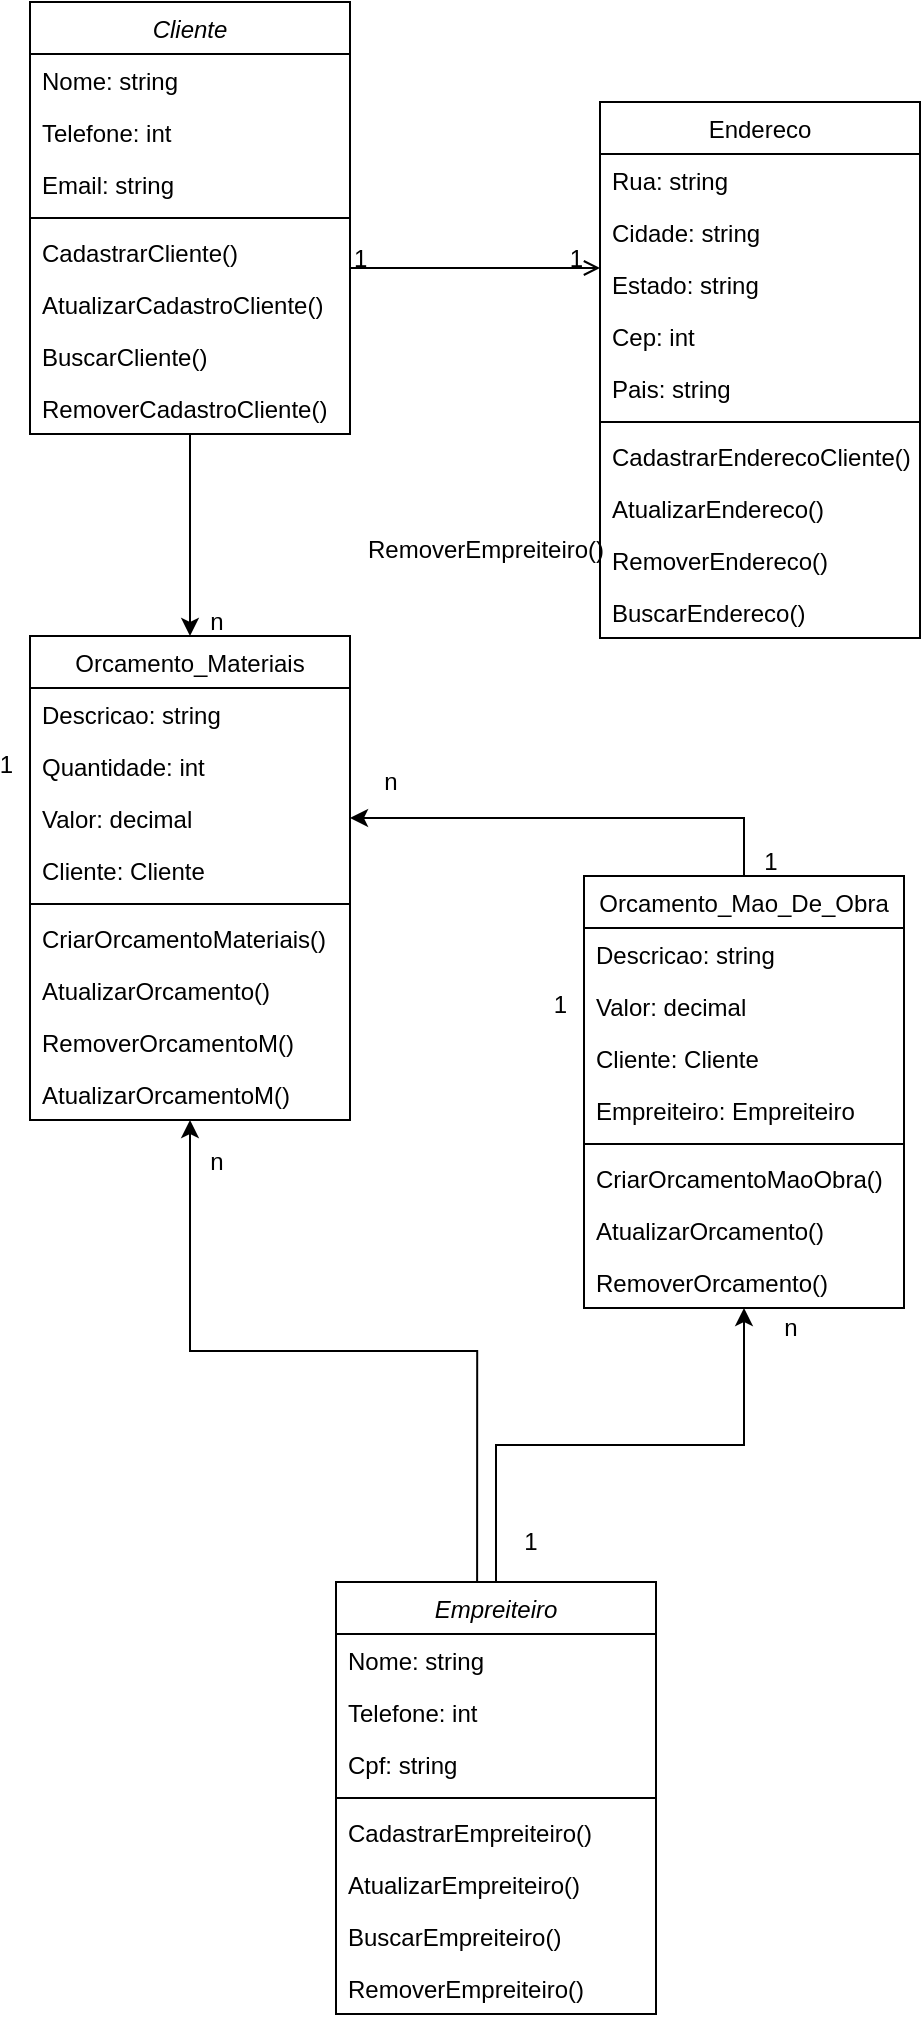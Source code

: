 <mxfile version="13.7.8" type="device"><diagram id="C5RBs43oDa-KdzZeNtuy" name="Page-1"><mxGraphModel dx="460" dy="794" grid="1" gridSize="10" guides="1" tooltips="1" connect="1" arrows="1" fold="1" page="1" pageScale="1" pageWidth="827" pageHeight="1169" math="0" shadow="0"><root><mxCell id="WIyWlLk6GJQsqaUBKTNV-0"/><mxCell id="WIyWlLk6GJQsqaUBKTNV-1" parent="WIyWlLk6GJQsqaUBKTNV-0"/><mxCell id="zkfFHV4jXpPFQw0GAbJ--26" value="" style="endArrow=open;shadow=0;strokeWidth=1;rounded=0;endFill=1;edgeStyle=elbowEdgeStyle;elbow=vertical;" parent="WIyWlLk6GJQsqaUBKTNV-1" source="zkfFHV4jXpPFQw0GAbJ--0" target="zkfFHV4jXpPFQw0GAbJ--17" edge="1"><mxGeometry x="0.5" y="41" relative="1" as="geometry"><mxPoint x="367" y="122" as="sourcePoint"/><mxPoint x="527" y="122" as="targetPoint"/><mxPoint x="-40" y="32" as="offset"/></mxGeometry></mxCell><mxCell id="zkfFHV4jXpPFQw0GAbJ--27" value="1" style="resizable=0;align=left;verticalAlign=bottom;labelBackgroundColor=none;fontSize=12;" parent="zkfFHV4jXpPFQw0GAbJ--26" connectable="0" vertex="1"><mxGeometry x="-1" relative="1" as="geometry"><mxPoint y="4" as="offset"/></mxGeometry></mxCell><mxCell id="zkfFHV4jXpPFQw0GAbJ--28" value="1" style="resizable=0;align=right;verticalAlign=bottom;labelBackgroundColor=none;fontSize=12;" parent="zkfFHV4jXpPFQw0GAbJ--26" connectable="0" vertex="1"><mxGeometry x="1" relative="1" as="geometry"><mxPoint x="-7" y="4" as="offset"/></mxGeometry></mxCell><mxCell id="CDq93cAYb8npn3De2fDW-21" value="1" style="resizable=0;align=right;verticalAlign=bottom;labelBackgroundColor=none;fontSize=12;" parent="WIyWlLk6GJQsqaUBKTNV-1" connectable="0" vertex="1"><mxGeometry x="200" y="440" as="geometry"/></mxCell><mxCell id="CDq93cAYb8npn3De2fDW-33" style="edgeStyle=orthogonalEdgeStyle;rounded=0;orthogonalLoop=1;jettySize=auto;html=1;entryX=0.5;entryY=0;entryDx=0;entryDy=0;" parent="WIyWlLk6GJQsqaUBKTNV-1" source="zkfFHV4jXpPFQw0GAbJ--0" target="CDq93cAYb8npn3De2fDW-22" edge="1"><mxGeometry relative="1" as="geometry"/></mxCell><mxCell id="CDq93cAYb8npn3De2fDW-35" value="n" style="text;html=1;align=center;verticalAlign=middle;resizable=0;points=[];autosize=1;" parent="WIyWlLk6GJQsqaUBKTNV-1" vertex="1"><mxGeometry x="290" y="350" width="20" height="20" as="geometry"/></mxCell><mxCell id="CDq93cAYb8npn3De2fDW-36" value="1" style="resizable=0;align=right;verticalAlign=bottom;labelBackgroundColor=none;fontSize=12;" parent="WIyWlLk6GJQsqaUBKTNV-1" connectable="0" vertex="1"><mxGeometry x="477" y="560" as="geometry"/></mxCell><mxCell id="CDq93cAYb8npn3De2fDW-37" value="1" style="text;html=1;align=center;verticalAlign=middle;resizable=0;points=[];autosize=1;" parent="WIyWlLk6GJQsqaUBKTNV-1" vertex="1"><mxGeometry x="567" y="470" width="20" height="20" as="geometry"/></mxCell><mxCell id="CDq93cAYb8npn3De2fDW-52" style="edgeStyle=orthogonalEdgeStyle;rounded=0;orthogonalLoop=1;jettySize=auto;html=1;entryX=1;entryY=0.5;entryDx=0;entryDy=0;" parent="WIyWlLk6GJQsqaUBKTNV-1" source="CDq93cAYb8npn3De2fDW-38" target="CDq93cAYb8npn3De2fDW-24" edge="1"><mxGeometry relative="1" as="geometry"/></mxCell><mxCell id="CDq93cAYb8npn3De2fDW-50" style="edgeStyle=orthogonalEdgeStyle;rounded=0;orthogonalLoop=1;jettySize=auto;html=1;entryX=0.5;entryY=1;entryDx=0;entryDy=0;" parent="WIyWlLk6GJQsqaUBKTNV-1" source="CDq93cAYb8npn3De2fDW-14" target="CDq93cAYb8npn3De2fDW-38" edge="1"><mxGeometry relative="1" as="geometry"><mxPoint x="437.059" y="780" as="sourcePoint"/></mxGeometry></mxCell><mxCell id="CDq93cAYb8npn3De2fDW-55" style="edgeStyle=orthogonalEdgeStyle;rounded=0;orthogonalLoop=1;jettySize=auto;html=1;entryX=0.5;entryY=1;entryDx=0;entryDy=0;exitX=0.441;exitY=0.005;exitDx=0;exitDy=0;exitPerimeter=0;" parent="WIyWlLk6GJQsqaUBKTNV-1" source="CDq93cAYb8npn3De2fDW-14" target="CDq93cAYb8npn3De2fDW-22" edge="1"><mxGeometry relative="1" as="geometry"><mxPoint x="437.059" y="780" as="sourcePoint"/></mxGeometry></mxCell><mxCell id="zkfFHV4jXpPFQw0GAbJ--0" value="Cliente" style="swimlane;fontStyle=2;align=center;verticalAlign=top;childLayout=stackLayout;horizontal=1;startSize=26;horizontalStack=0;resizeParent=1;resizeLast=0;collapsible=1;marginBottom=0;rounded=0;shadow=0;strokeWidth=1;" parent="WIyWlLk6GJQsqaUBKTNV-1" vertex="1"><mxGeometry x="207" y="50" width="160" height="216" as="geometry"><mxRectangle x="230" y="140" width="160" height="26" as="alternateBounds"/></mxGeometry></mxCell><mxCell id="zkfFHV4jXpPFQw0GAbJ--1" value="Nome: string" style="text;align=left;verticalAlign=top;spacingLeft=4;spacingRight=4;overflow=hidden;rotatable=0;points=[[0,0.5],[1,0.5]];portConstraint=eastwest;" parent="zkfFHV4jXpPFQw0GAbJ--0" vertex="1"><mxGeometry y="26" width="160" height="26" as="geometry"/></mxCell><mxCell id="zkfFHV4jXpPFQw0GAbJ--2" value="Telefone: int" style="text;align=left;verticalAlign=top;spacingLeft=4;spacingRight=4;overflow=hidden;rotatable=0;points=[[0,0.5],[1,0.5]];portConstraint=eastwest;rounded=0;shadow=0;html=0;" parent="zkfFHV4jXpPFQw0GAbJ--0" vertex="1"><mxGeometry y="52" width="160" height="26" as="geometry"/></mxCell><mxCell id="zkfFHV4jXpPFQw0GAbJ--3" value="Email: string" style="text;align=left;verticalAlign=top;spacingLeft=4;spacingRight=4;overflow=hidden;rotatable=0;points=[[0,0.5],[1,0.5]];portConstraint=eastwest;rounded=0;shadow=0;html=0;" parent="zkfFHV4jXpPFQw0GAbJ--0" vertex="1"><mxGeometry y="78" width="160" height="26" as="geometry"/></mxCell><mxCell id="zkfFHV4jXpPFQw0GAbJ--4" value="" style="line;html=1;strokeWidth=1;align=left;verticalAlign=middle;spacingTop=-1;spacingLeft=3;spacingRight=3;rotatable=0;labelPosition=right;points=[];portConstraint=eastwest;" parent="zkfFHV4jXpPFQw0GAbJ--0" vertex="1"><mxGeometry y="104" width="160" height="8" as="geometry"/></mxCell><mxCell id="CDq93cAYb8npn3De2fDW-58" value="CadastrarCliente()&#10;" style="text;align=left;verticalAlign=top;spacingLeft=4;spacingRight=4;overflow=hidden;rotatable=0;points=[[0,0.5],[1,0.5]];portConstraint=eastwest;" parent="zkfFHV4jXpPFQw0GAbJ--0" vertex="1"><mxGeometry y="112" width="160" height="26" as="geometry"/></mxCell><mxCell id="CDq93cAYb8npn3De2fDW-59" value="AtualizarCadastroCliente()&#10;" style="text;align=left;verticalAlign=top;spacingLeft=4;spacingRight=4;overflow=hidden;rotatable=0;points=[[0,0.5],[1,0.5]];portConstraint=eastwest;" parent="zkfFHV4jXpPFQw0GAbJ--0" vertex="1"><mxGeometry y="138" width="160" height="26" as="geometry"/></mxCell><mxCell id="zkfFHV4jXpPFQw0GAbJ--5" value="BuscarCliente()&#10;" style="text;align=left;verticalAlign=top;spacingLeft=4;spacingRight=4;overflow=hidden;rotatable=0;points=[[0,0.5],[1,0.5]];portConstraint=eastwest;" parent="zkfFHV4jXpPFQw0GAbJ--0" vertex="1"><mxGeometry y="164" width="160" height="26" as="geometry"/></mxCell><mxCell id="CDq93cAYb8npn3De2fDW-61" value="RemoverCadastroCliente()&#10;" style="text;align=left;verticalAlign=top;spacingLeft=4;spacingRight=4;overflow=hidden;rotatable=0;points=[[0,0.5],[1,0.5]];portConstraint=eastwest;" parent="zkfFHV4jXpPFQw0GAbJ--0" vertex="1"><mxGeometry y="190" width="160" height="26" as="geometry"/></mxCell><mxCell id="CDq93cAYb8npn3De2fDW-22" value="Orcamento_Materiais" style="swimlane;fontStyle=0;align=center;verticalAlign=top;childLayout=stackLayout;horizontal=1;startSize=26;horizontalStack=0;resizeParent=1;resizeLast=0;collapsible=1;marginBottom=0;rounded=0;shadow=0;strokeWidth=1;" parent="WIyWlLk6GJQsqaUBKTNV-1" vertex="1"><mxGeometry x="207" y="367" width="160" height="242" as="geometry"><mxRectangle x="550" y="140" width="160" height="26" as="alternateBounds"/></mxGeometry></mxCell><mxCell id="CDq93cAYb8npn3De2fDW-23" value="Descricao: string" style="text;align=left;verticalAlign=top;spacingLeft=4;spacingRight=4;overflow=hidden;rotatable=0;points=[[0,0.5],[1,0.5]];portConstraint=eastwest;" parent="CDq93cAYb8npn3De2fDW-22" vertex="1"><mxGeometry y="26" width="160" height="26" as="geometry"/></mxCell><mxCell id="CDq93cAYb8npn3De2fDW-25" value="Quantidade: int" style="text;align=left;verticalAlign=top;spacingLeft=4;spacingRight=4;overflow=hidden;rotatable=0;points=[[0,0.5],[1,0.5]];portConstraint=eastwest;rounded=0;shadow=0;html=0;" parent="CDq93cAYb8npn3De2fDW-22" vertex="1"><mxGeometry y="52" width="160" height="26" as="geometry"/></mxCell><mxCell id="CDq93cAYb8npn3De2fDW-24" value="Valor: decimal" style="text;align=left;verticalAlign=top;spacingLeft=4;spacingRight=4;overflow=hidden;rotatable=0;points=[[0,0.5],[1,0.5]];portConstraint=eastwest;rounded=0;shadow=0;html=0;" parent="CDq93cAYb8npn3De2fDW-22" vertex="1"><mxGeometry y="78" width="160" height="26" as="geometry"/></mxCell><mxCell id="CDq93cAYb8npn3De2fDW-57" value="Cliente: Cliente" style="text;align=left;verticalAlign=top;spacingLeft=4;spacingRight=4;overflow=hidden;rotatable=0;points=[[0,0.5],[1,0.5]];portConstraint=eastwest;rounded=0;shadow=0;html=0;" parent="CDq93cAYb8npn3De2fDW-22" vertex="1"><mxGeometry y="104" width="160" height="26" as="geometry"/></mxCell><mxCell id="CDq93cAYb8npn3De2fDW-28" value="" style="line;html=1;strokeWidth=1;align=left;verticalAlign=middle;spacingTop=-1;spacingLeft=3;spacingRight=3;rotatable=0;labelPosition=right;points=[];portConstraint=eastwest;" parent="CDq93cAYb8npn3De2fDW-22" vertex="1"><mxGeometry y="130" width="160" height="8" as="geometry"/></mxCell><mxCell id="CDq93cAYb8npn3De2fDW-29" value="CriarOrcamentoMateriais()" style="text;align=left;verticalAlign=top;spacingLeft=4;spacingRight=4;overflow=hidden;rotatable=0;points=[[0,0.5],[1,0.5]];portConstraint=eastwest;" parent="CDq93cAYb8npn3De2fDW-22" vertex="1"><mxGeometry y="138" width="160" height="26" as="geometry"/></mxCell><mxCell id="CDq93cAYb8npn3De2fDW-64" value="AtualizarOrcamento()" style="text;align=left;verticalAlign=top;spacingLeft=4;spacingRight=4;overflow=hidden;rotatable=0;points=[[0,0.5],[1,0.5]];portConstraint=eastwest;" parent="CDq93cAYb8npn3De2fDW-22" vertex="1"><mxGeometry y="164" width="160" height="26" as="geometry"/></mxCell><mxCell id="CDq93cAYb8npn3De2fDW-65" value="RemoverOrcamentoM()" style="text;align=left;verticalAlign=top;spacingLeft=4;spacingRight=4;overflow=hidden;rotatable=0;points=[[0,0.5],[1,0.5]];portConstraint=eastwest;" parent="CDq93cAYb8npn3De2fDW-22" vertex="1"><mxGeometry y="190" width="160" height="26" as="geometry"/></mxCell><mxCell id="CDq93cAYb8npn3De2fDW-30" value="AtualizarOrcamentoM()" style="text;align=left;verticalAlign=top;spacingLeft=4;spacingRight=4;overflow=hidden;rotatable=0;points=[[0,0.5],[1,0.5]];portConstraint=eastwest;" parent="CDq93cAYb8npn3De2fDW-22" vertex="1"><mxGeometry y="216" width="160" height="26" as="geometry"/></mxCell><mxCell id="CDq93cAYb8npn3De2fDW-38" value="Orcamento_Mao_De_Obra" style="swimlane;fontStyle=0;align=center;verticalAlign=top;childLayout=stackLayout;horizontal=1;startSize=26;horizontalStack=0;resizeParent=1;resizeLast=0;collapsible=1;marginBottom=0;rounded=0;shadow=0;strokeWidth=1;" parent="WIyWlLk6GJQsqaUBKTNV-1" vertex="1"><mxGeometry x="484" y="487" width="160" height="216" as="geometry"><mxRectangle x="550" y="140" width="160" height="26" as="alternateBounds"/></mxGeometry></mxCell><mxCell id="CDq93cAYb8npn3De2fDW-39" value="Descricao: string" style="text;align=left;verticalAlign=top;spacingLeft=4;spacingRight=4;overflow=hidden;rotatable=0;points=[[0,0.5],[1,0.5]];portConstraint=eastwest;" parent="CDq93cAYb8npn3De2fDW-38" vertex="1"><mxGeometry y="26" width="160" height="26" as="geometry"/></mxCell><mxCell id="CDq93cAYb8npn3De2fDW-41" value="Valor: decimal" style="text;align=left;verticalAlign=top;spacingLeft=4;spacingRight=4;overflow=hidden;rotatable=0;points=[[0,0.5],[1,0.5]];portConstraint=eastwest;rounded=0;shadow=0;html=0;" parent="CDq93cAYb8npn3De2fDW-38" vertex="1"><mxGeometry y="52" width="160" height="26" as="geometry"/></mxCell><mxCell id="CDq93cAYb8npn3De2fDW-42" value="Cliente: Cliente" style="text;align=left;verticalAlign=top;spacingLeft=4;spacingRight=4;overflow=hidden;rotatable=0;points=[[0,0.5],[1,0.5]];portConstraint=eastwest;rounded=0;shadow=0;html=0;" parent="CDq93cAYb8npn3De2fDW-38" vertex="1"><mxGeometry y="78" width="160" height="26" as="geometry"/></mxCell><mxCell id="CDq93cAYb8npn3De2fDW-26" value="Empreiteiro: Empreiteiro" style="text;align=left;verticalAlign=top;spacingLeft=4;spacingRight=4;overflow=hidden;rotatable=0;points=[[0,0.5],[1,0.5]];portConstraint=eastwest;rounded=0;shadow=0;html=0;" parent="CDq93cAYb8npn3De2fDW-38" vertex="1"><mxGeometry y="104" width="160" height="26" as="geometry"/></mxCell><mxCell id="CDq93cAYb8npn3De2fDW-43" value="" style="line;html=1;strokeWidth=1;align=left;verticalAlign=middle;spacingTop=-1;spacingLeft=3;spacingRight=3;rotatable=0;labelPosition=right;points=[];portConstraint=eastwest;" parent="CDq93cAYb8npn3De2fDW-38" vertex="1"><mxGeometry y="130" width="160" height="8" as="geometry"/></mxCell><mxCell id="CDq93cAYb8npn3De2fDW-44" value="CriarOrcamentoMaoObra()" style="text;align=left;verticalAlign=top;spacingLeft=4;spacingRight=4;overflow=hidden;rotatable=0;points=[[0,0.5],[1,0.5]];portConstraint=eastwest;" parent="CDq93cAYb8npn3De2fDW-38" vertex="1"><mxGeometry y="138" width="160" height="26" as="geometry"/></mxCell><mxCell id="CDq93cAYb8npn3De2fDW-70" value="AtualizarOrcamento()" style="text;align=left;verticalAlign=top;spacingLeft=4;spacingRight=4;overflow=hidden;rotatable=0;points=[[0,0.5],[1,0.5]];portConstraint=eastwest;" parent="CDq93cAYb8npn3De2fDW-38" vertex="1"><mxGeometry y="164" width="160" height="26" as="geometry"/></mxCell><mxCell id="CDq93cAYb8npn3De2fDW-45" value="RemoverOrcamento()" style="text;align=left;verticalAlign=top;spacingLeft=4;spacingRight=4;overflow=hidden;rotatable=0;points=[[0,0.5],[1,0.5]];portConstraint=eastwest;" parent="CDq93cAYb8npn3De2fDW-38" vertex="1"><mxGeometry y="190" width="160" height="26" as="geometry"/></mxCell><mxCell id="zkfFHV4jXpPFQw0GAbJ--17" value="Endereco" style="swimlane;fontStyle=0;align=center;verticalAlign=top;childLayout=stackLayout;horizontal=1;startSize=26;horizontalStack=0;resizeParent=1;resizeLast=0;collapsible=1;marginBottom=0;rounded=0;shadow=0;strokeWidth=1;" parent="WIyWlLk6GJQsqaUBKTNV-1" vertex="1"><mxGeometry x="492" y="100" width="160" height="268" as="geometry"><mxRectangle x="550" y="140" width="160" height="26" as="alternateBounds"/></mxGeometry></mxCell><mxCell id="zkfFHV4jXpPFQw0GAbJ--18" value="Rua: string" style="text;align=left;verticalAlign=top;spacingLeft=4;spacingRight=4;overflow=hidden;rotatable=0;points=[[0,0.5],[1,0.5]];portConstraint=eastwest;" parent="zkfFHV4jXpPFQw0GAbJ--17" vertex="1"><mxGeometry y="26" width="160" height="26" as="geometry"/></mxCell><mxCell id="zkfFHV4jXpPFQw0GAbJ--19" value="Cidade: string" style="text;align=left;verticalAlign=top;spacingLeft=4;spacingRight=4;overflow=hidden;rotatable=0;points=[[0,0.5],[1,0.5]];portConstraint=eastwest;rounded=0;shadow=0;html=0;" parent="zkfFHV4jXpPFQw0GAbJ--17" vertex="1"><mxGeometry y="52" width="160" height="26" as="geometry"/></mxCell><mxCell id="zkfFHV4jXpPFQw0GAbJ--20" value="Estado: string" style="text;align=left;verticalAlign=top;spacingLeft=4;spacingRight=4;overflow=hidden;rotatable=0;points=[[0,0.5],[1,0.5]];portConstraint=eastwest;rounded=0;shadow=0;html=0;" parent="zkfFHV4jXpPFQw0GAbJ--17" vertex="1"><mxGeometry y="78" width="160" height="26" as="geometry"/></mxCell><mxCell id="zkfFHV4jXpPFQw0GAbJ--21" value="Cep: int" style="text;align=left;verticalAlign=top;spacingLeft=4;spacingRight=4;overflow=hidden;rotatable=0;points=[[0,0.5],[1,0.5]];portConstraint=eastwest;rounded=0;shadow=0;html=0;" parent="zkfFHV4jXpPFQw0GAbJ--17" vertex="1"><mxGeometry y="104" width="160" height="26" as="geometry"/></mxCell><mxCell id="zkfFHV4jXpPFQw0GAbJ--22" value="Pais: string" style="text;align=left;verticalAlign=top;spacingLeft=4;spacingRight=4;overflow=hidden;rotatable=0;points=[[0,0.5],[1,0.5]];portConstraint=eastwest;rounded=0;shadow=0;html=0;" parent="zkfFHV4jXpPFQw0GAbJ--17" vertex="1"><mxGeometry y="130" width="160" height="26" as="geometry"/></mxCell><mxCell id="zkfFHV4jXpPFQw0GAbJ--23" value="" style="line;html=1;strokeWidth=1;align=left;verticalAlign=middle;spacingTop=-1;spacingLeft=3;spacingRight=3;rotatable=0;labelPosition=right;points=[];portConstraint=eastwest;" parent="zkfFHV4jXpPFQw0GAbJ--17" vertex="1"><mxGeometry y="156" width="160" height="8" as="geometry"/></mxCell><mxCell id="zkfFHV4jXpPFQw0GAbJ--24" value="CadastrarEnderecoCliente()" style="text;align=left;verticalAlign=top;spacingLeft=4;spacingRight=4;overflow=hidden;rotatable=0;points=[[0,0.5],[1,0.5]];portConstraint=eastwest;" parent="zkfFHV4jXpPFQw0GAbJ--17" vertex="1"><mxGeometry y="164" width="160" height="26" as="geometry"/></mxCell><mxCell id="CDq93cAYb8npn3De2fDW-62" value="AtualizarEndereco()" style="text;align=left;verticalAlign=top;spacingLeft=4;spacingRight=4;overflow=hidden;rotatable=0;points=[[0,0.5],[1,0.5]];portConstraint=eastwest;" parent="zkfFHV4jXpPFQw0GAbJ--17" vertex="1"><mxGeometry y="190" width="160" height="26" as="geometry"/></mxCell><mxCell id="CDq93cAYb8npn3De2fDW-60" value="RemoverEndereco()" style="text;align=left;verticalAlign=top;spacingLeft=4;spacingRight=4;overflow=hidden;rotatable=0;points=[[0,0.5],[1,0.5]];portConstraint=eastwest;" parent="zkfFHV4jXpPFQw0GAbJ--17" vertex="1"><mxGeometry y="216" width="160" height="26" as="geometry"/></mxCell><mxCell id="zkfFHV4jXpPFQw0GAbJ--25" value="BuscarEndereco()" style="text;align=left;verticalAlign=top;spacingLeft=4;spacingRight=4;overflow=hidden;rotatable=0;points=[[0,0.5],[1,0.5]];portConstraint=eastwest;" parent="zkfFHV4jXpPFQw0GAbJ--17" vertex="1"><mxGeometry y="242" width="160" height="26" as="geometry"/></mxCell><mxCell id="CDq93cAYb8npn3De2fDW-51" value="n" style="text;html=1;align=center;verticalAlign=middle;resizable=0;points=[];autosize=1;" parent="WIyWlLk6GJQsqaUBKTNV-1" vertex="1"><mxGeometry x="377" y="430" width="20" height="20" as="geometry"/></mxCell><mxCell id="CDq93cAYb8npn3De2fDW-53" value="1" style="text;html=1;align=center;verticalAlign=middle;resizable=0;points=[];autosize=1;" parent="WIyWlLk6GJQsqaUBKTNV-1" vertex="1"><mxGeometry x="447" y="810" width="20" height="20" as="geometry"/></mxCell><mxCell id="CDq93cAYb8npn3De2fDW-54" value="n" style="text;html=1;align=center;verticalAlign=middle;resizable=0;points=[];autosize=1;" parent="WIyWlLk6GJQsqaUBKTNV-1" vertex="1"><mxGeometry x="577" y="703" width="20" height="20" as="geometry"/></mxCell><mxCell id="CDq93cAYb8npn3De2fDW-56" value="n" style="text;html=1;align=center;verticalAlign=middle;resizable=0;points=[];autosize=1;" parent="WIyWlLk6GJQsqaUBKTNV-1" vertex="1"><mxGeometry x="290" y="620" width="20" height="20" as="geometry"/></mxCell><mxCell id="CDq93cAYb8npn3De2fDW-14" value="Empreiteiro" style="swimlane;fontStyle=2;align=center;verticalAlign=top;childLayout=stackLayout;horizontal=1;startSize=26;horizontalStack=0;resizeParent=1;resizeLast=0;collapsible=1;marginBottom=0;rounded=0;shadow=0;strokeWidth=1;" parent="WIyWlLk6GJQsqaUBKTNV-1" vertex="1"><mxGeometry x="360" y="840" width="160" height="216" as="geometry"><mxRectangle x="230" y="140" width="160" height="26" as="alternateBounds"/></mxGeometry></mxCell><mxCell id="CDq93cAYb8npn3De2fDW-15" value="Nome: string" style="text;align=left;verticalAlign=top;spacingLeft=4;spacingRight=4;overflow=hidden;rotatable=0;points=[[0,0.5],[1,0.5]];portConstraint=eastwest;" parent="CDq93cAYb8npn3De2fDW-14" vertex="1"><mxGeometry y="26" width="160" height="26" as="geometry"/></mxCell><mxCell id="CDq93cAYb8npn3De2fDW-16" value="Telefone: int" style="text;align=left;verticalAlign=top;spacingLeft=4;spacingRight=4;overflow=hidden;rotatable=0;points=[[0,0.5],[1,0.5]];portConstraint=eastwest;rounded=0;shadow=0;html=0;" parent="CDq93cAYb8npn3De2fDW-14" vertex="1"><mxGeometry y="52" width="160" height="26" as="geometry"/></mxCell><mxCell id="CDq93cAYb8npn3De2fDW-17" value="Cpf: string" style="text;align=left;verticalAlign=top;spacingLeft=4;spacingRight=4;overflow=hidden;rotatable=0;points=[[0,0.5],[1,0.5]];portConstraint=eastwest;rounded=0;shadow=0;html=0;" parent="CDq93cAYb8npn3De2fDW-14" vertex="1"><mxGeometry y="78" width="160" height="26" as="geometry"/></mxCell><mxCell id="CDq93cAYb8npn3De2fDW-18" value="" style="line;html=1;strokeWidth=1;align=left;verticalAlign=middle;spacingTop=-1;spacingLeft=3;spacingRight=3;rotatable=0;labelPosition=right;points=[];portConstraint=eastwest;" parent="CDq93cAYb8npn3De2fDW-14" vertex="1"><mxGeometry y="104" width="160" height="8" as="geometry"/></mxCell><mxCell id="CDq93cAYb8npn3De2fDW-66" value="CadastrarEmpreiteiro()" style="text;align=left;verticalAlign=top;spacingLeft=4;spacingRight=4;overflow=hidden;rotatable=0;points=[[0,0.5],[1,0.5]];portConstraint=eastwest;" parent="CDq93cAYb8npn3De2fDW-14" vertex="1"><mxGeometry y="112" width="160" height="26" as="geometry"/></mxCell><mxCell id="CDq93cAYb8npn3De2fDW-67" value="AtualizarEmpreiteiro()" style="text;align=left;verticalAlign=top;spacingLeft=4;spacingRight=4;overflow=hidden;rotatable=0;points=[[0,0.5],[1,0.5]];portConstraint=eastwest;" parent="CDq93cAYb8npn3De2fDW-14" vertex="1"><mxGeometry y="138" width="160" height="26" as="geometry"/></mxCell><mxCell id="CDq93cAYb8npn3De2fDW-68" value="BuscarEmpreiteiro()" style="text;align=left;verticalAlign=top;spacingLeft=4;spacingRight=4;overflow=hidden;rotatable=0;points=[[0,0.5],[1,0.5]];portConstraint=eastwest;" parent="CDq93cAYb8npn3De2fDW-14" vertex="1"><mxGeometry y="164" width="160" height="26" as="geometry"/></mxCell><mxCell id="9MBxS-JTADWqhhehetzU-2" value="RemoverEmpreiteiro()" style="text;align=left;verticalAlign=top;spacingLeft=4;spacingRight=4;overflow=hidden;rotatable=0;points=[[0,0.5],[1,0.5]];portConstraint=eastwest;" vertex="1" parent="CDq93cAYb8npn3De2fDW-14"><mxGeometry y="190" width="160" height="26" as="geometry"/></mxCell><mxCell id="9MBxS-JTADWqhhehetzU-1" value="RemoverEmpreiteiro()" style="text;align=left;verticalAlign=top;spacingLeft=4;spacingRight=4;overflow=hidden;rotatable=0;points=[[0,0.5],[1,0.5]];portConstraint=eastwest;" vertex="1" parent="WIyWlLk6GJQsqaUBKTNV-1"><mxGeometry x="370" y="310" width="160" height="566" as="geometry"/></mxCell></root></mxGraphModel></diagram></mxfile>